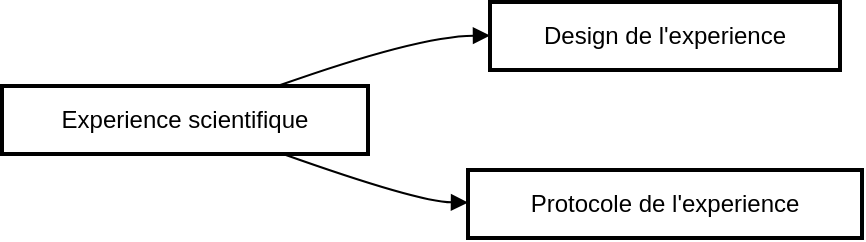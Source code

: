<mxfile version="21.3.6" type="github">
  <diagram name="Page-1" id="YdkHP2qYsaDRNXizEfCZ">
    <mxGraphModel>
      <root>
        <mxCell id="0" />
        <mxCell id="1" parent="0" />
        <mxCell id="2" value="Experience scientifique" style="whiteSpace=wrap;strokeWidth=2;" vertex="1" parent="1">
          <mxGeometry y="42" width="183" height="34" as="geometry" />
        </mxCell>
        <mxCell id="3" value="Design de l&#39;experience" style="whiteSpace=wrap;strokeWidth=2;" vertex="1" parent="1">
          <mxGeometry x="244" width="175" height="34" as="geometry" />
        </mxCell>
        <mxCell id="4" value="Protocole de l&#39;experience" style="whiteSpace=wrap;strokeWidth=2;" vertex="1" parent="1">
          <mxGeometry x="233" y="84" width="197" height="34" as="geometry" />
        </mxCell>
        <mxCell id="5" value="" style="curved=1;startArrow=none;endArrow=block;exitX=0.756;exitY=-0.007;entryX=-0.001;entryY=0.493;" edge="1" parent="1" source="2" target="3">
          <mxGeometry relative="1" as="geometry">
            <Array as="points">
              <mxPoint x="208" y="17" />
            </Array>
          </mxGeometry>
        </mxCell>
        <mxCell id="6" value="" style="curved=1;startArrow=none;endArrow=block;exitX=0.756;exitY=0.978;entryX=0.001;entryY=0.478;" edge="1" parent="1" source="2" target="4">
          <mxGeometry relative="1" as="geometry">
            <Array as="points">
              <mxPoint x="208" y="100" />
            </Array>
          </mxGeometry>
        </mxCell>
      </root>
    </mxGraphModel>
  </diagram>
</mxfile>
